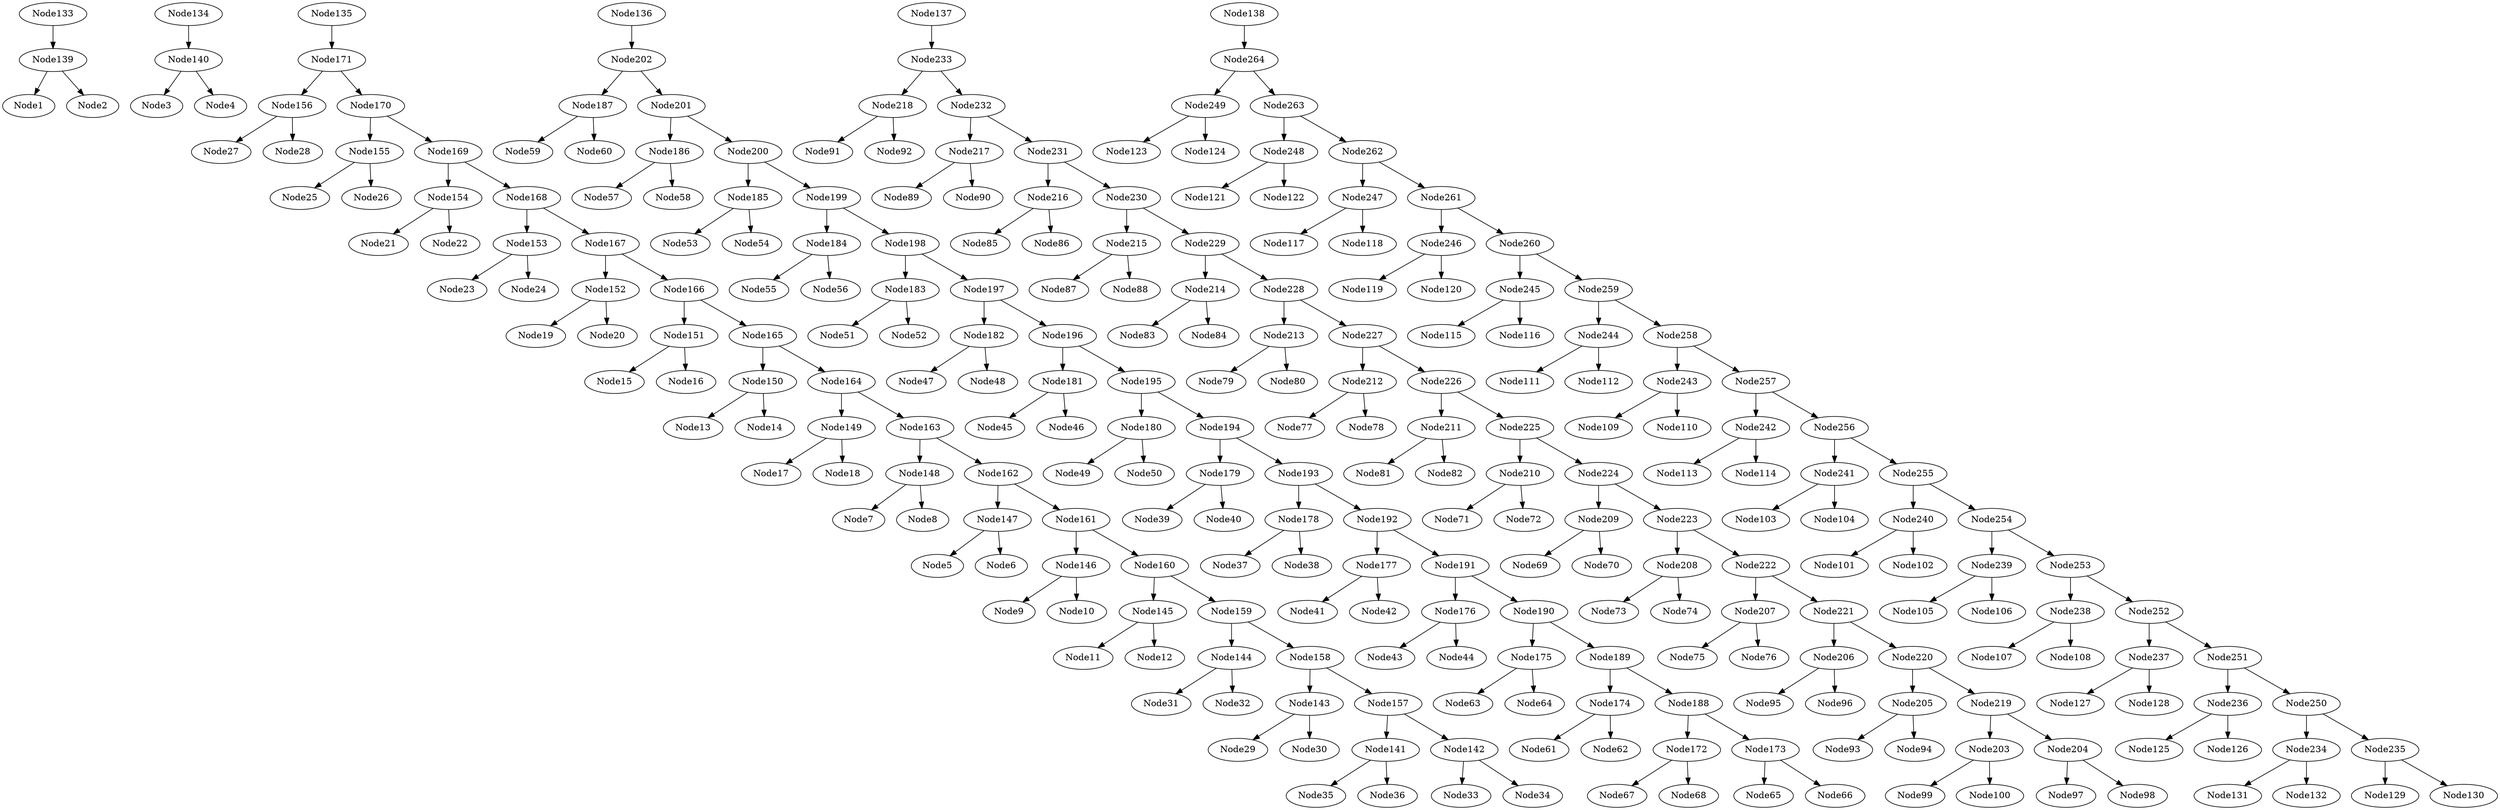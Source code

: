 # Network structure generated by ABC

digraph network {

Node133 -> Node139 [style = solid];
Node134 -> Node140 [style = solid];
Node135 -> Node171 [style = solid];
Node136 -> Node202 [style = solid];
Node137 -> Node233 [style = solid];
Node138 -> Node264 [style = solid];
Node139 -> Node1 [style = solid];
Node139 -> Node2 [style = solid];
Node140 -> Node3 [style = solid];
Node140 -> Node4 [style = solid];
Node141 -> Node35 [style = solid];
Node141 -> Node36 [style = solid];
Node142 -> Node33 [style = solid];
Node142 -> Node34 [style = solid];
Node143 -> Node29 [style = solid];
Node143 -> Node30 [style = solid];
Node144 -> Node31 [style = solid];
Node144 -> Node32 [style = solid];
Node145 -> Node11 [style = solid];
Node145 -> Node12 [style = solid];
Node146 -> Node9 [style = solid];
Node146 -> Node10 [style = solid];
Node147 -> Node5 [style = solid];
Node147 -> Node6 [style = solid];
Node148 -> Node7 [style = solid];
Node148 -> Node8 [style = solid];
Node149 -> Node17 [style = solid];
Node149 -> Node18 [style = solid];
Node150 -> Node13 [style = solid];
Node150 -> Node14 [style = solid];
Node151 -> Node15 [style = solid];
Node151 -> Node16 [style = solid];
Node152 -> Node19 [style = solid];
Node152 -> Node20 [style = solid];
Node153 -> Node23 [style = solid];
Node153 -> Node24 [style = solid];
Node154 -> Node21 [style = solid];
Node154 -> Node22 [style = solid];
Node155 -> Node25 [style = solid];
Node155 -> Node26 [style = solid];
Node156 -> Node27 [style = solid];
Node156 -> Node28 [style = solid];
Node157 -> Node141 [style = solid];
Node157 -> Node142 [style = solid];
Node158 -> Node143 [style = solid];
Node158 -> Node157 [style = solid];
Node159 -> Node144 [style = solid];
Node159 -> Node158 [style = solid];
Node160 -> Node145 [style = solid];
Node160 -> Node159 [style = solid];
Node161 -> Node146 [style = solid];
Node161 -> Node160 [style = solid];
Node162 -> Node147 [style = solid];
Node162 -> Node161 [style = solid];
Node163 -> Node148 [style = solid];
Node163 -> Node162 [style = solid];
Node164 -> Node149 [style = solid];
Node164 -> Node163 [style = solid];
Node165 -> Node150 [style = solid];
Node165 -> Node164 [style = solid];
Node166 -> Node151 [style = solid];
Node166 -> Node165 [style = solid];
Node167 -> Node152 [style = solid];
Node167 -> Node166 [style = solid];
Node168 -> Node153 [style = solid];
Node168 -> Node167 [style = solid];
Node169 -> Node154 [style = solid];
Node169 -> Node168 [style = solid];
Node170 -> Node155 [style = solid];
Node170 -> Node169 [style = solid];
Node171 -> Node156 [style = solid];
Node171 -> Node170 [style = solid];
Node172 -> Node67 [style = solid];
Node172 -> Node68 [style = solid];
Node173 -> Node65 [style = solid];
Node173 -> Node66 [style = solid];
Node174 -> Node61 [style = solid];
Node174 -> Node62 [style = solid];
Node175 -> Node63 [style = solid];
Node175 -> Node64 [style = solid];
Node176 -> Node43 [style = solid];
Node176 -> Node44 [style = solid];
Node177 -> Node41 [style = solid];
Node177 -> Node42 [style = solid];
Node178 -> Node37 [style = solid];
Node178 -> Node38 [style = solid];
Node179 -> Node39 [style = solid];
Node179 -> Node40 [style = solid];
Node180 -> Node49 [style = solid];
Node180 -> Node50 [style = solid];
Node181 -> Node45 [style = solid];
Node181 -> Node46 [style = solid];
Node182 -> Node47 [style = solid];
Node182 -> Node48 [style = solid];
Node183 -> Node51 [style = solid];
Node183 -> Node52 [style = solid];
Node184 -> Node55 [style = solid];
Node184 -> Node56 [style = solid];
Node185 -> Node53 [style = solid];
Node185 -> Node54 [style = solid];
Node186 -> Node57 [style = solid];
Node186 -> Node58 [style = solid];
Node187 -> Node59 [style = solid];
Node187 -> Node60 [style = solid];
Node188 -> Node172 [style = solid];
Node188 -> Node173 [style = solid];
Node189 -> Node174 [style = solid];
Node189 -> Node188 [style = solid];
Node190 -> Node175 [style = solid];
Node190 -> Node189 [style = solid];
Node191 -> Node176 [style = solid];
Node191 -> Node190 [style = solid];
Node192 -> Node177 [style = solid];
Node192 -> Node191 [style = solid];
Node193 -> Node178 [style = solid];
Node193 -> Node192 [style = solid];
Node194 -> Node179 [style = solid];
Node194 -> Node193 [style = solid];
Node195 -> Node180 [style = solid];
Node195 -> Node194 [style = solid];
Node196 -> Node181 [style = solid];
Node196 -> Node195 [style = solid];
Node197 -> Node182 [style = solid];
Node197 -> Node196 [style = solid];
Node198 -> Node183 [style = solid];
Node198 -> Node197 [style = solid];
Node199 -> Node184 [style = solid];
Node199 -> Node198 [style = solid];
Node200 -> Node185 [style = solid];
Node200 -> Node199 [style = solid];
Node201 -> Node186 [style = solid];
Node201 -> Node200 [style = solid];
Node202 -> Node187 [style = solid];
Node202 -> Node201 [style = solid];
Node203 -> Node99 [style = solid];
Node203 -> Node100 [style = solid];
Node204 -> Node97 [style = solid];
Node204 -> Node98 [style = solid];
Node205 -> Node93 [style = solid];
Node205 -> Node94 [style = solid];
Node206 -> Node95 [style = solid];
Node206 -> Node96 [style = solid];
Node207 -> Node75 [style = solid];
Node207 -> Node76 [style = solid];
Node208 -> Node73 [style = solid];
Node208 -> Node74 [style = solid];
Node209 -> Node69 [style = solid];
Node209 -> Node70 [style = solid];
Node210 -> Node71 [style = solid];
Node210 -> Node72 [style = solid];
Node211 -> Node81 [style = solid];
Node211 -> Node82 [style = solid];
Node212 -> Node77 [style = solid];
Node212 -> Node78 [style = solid];
Node213 -> Node79 [style = solid];
Node213 -> Node80 [style = solid];
Node214 -> Node83 [style = solid];
Node214 -> Node84 [style = solid];
Node215 -> Node87 [style = solid];
Node215 -> Node88 [style = solid];
Node216 -> Node85 [style = solid];
Node216 -> Node86 [style = solid];
Node217 -> Node89 [style = solid];
Node217 -> Node90 [style = solid];
Node218 -> Node91 [style = solid];
Node218 -> Node92 [style = solid];
Node219 -> Node203 [style = solid];
Node219 -> Node204 [style = solid];
Node220 -> Node205 [style = solid];
Node220 -> Node219 [style = solid];
Node221 -> Node206 [style = solid];
Node221 -> Node220 [style = solid];
Node222 -> Node207 [style = solid];
Node222 -> Node221 [style = solid];
Node223 -> Node208 [style = solid];
Node223 -> Node222 [style = solid];
Node224 -> Node209 [style = solid];
Node224 -> Node223 [style = solid];
Node225 -> Node210 [style = solid];
Node225 -> Node224 [style = solid];
Node226 -> Node211 [style = solid];
Node226 -> Node225 [style = solid];
Node227 -> Node212 [style = solid];
Node227 -> Node226 [style = solid];
Node228 -> Node213 [style = solid];
Node228 -> Node227 [style = solid];
Node229 -> Node214 [style = solid];
Node229 -> Node228 [style = solid];
Node230 -> Node215 [style = solid];
Node230 -> Node229 [style = solid];
Node231 -> Node216 [style = solid];
Node231 -> Node230 [style = solid];
Node232 -> Node217 [style = solid];
Node232 -> Node231 [style = solid];
Node233 -> Node218 [style = solid];
Node233 -> Node232 [style = solid];
Node234 -> Node131 [style = solid];
Node234 -> Node132 [style = solid];
Node235 -> Node129 [style = solid];
Node235 -> Node130 [style = solid];
Node236 -> Node125 [style = solid];
Node236 -> Node126 [style = solid];
Node237 -> Node127 [style = solid];
Node237 -> Node128 [style = solid];
Node238 -> Node107 [style = solid];
Node238 -> Node108 [style = solid];
Node239 -> Node105 [style = solid];
Node239 -> Node106 [style = solid];
Node240 -> Node101 [style = solid];
Node240 -> Node102 [style = solid];
Node241 -> Node103 [style = solid];
Node241 -> Node104 [style = solid];
Node242 -> Node113 [style = solid];
Node242 -> Node114 [style = solid];
Node243 -> Node109 [style = solid];
Node243 -> Node110 [style = solid];
Node244 -> Node111 [style = solid];
Node244 -> Node112 [style = solid];
Node245 -> Node115 [style = solid];
Node245 -> Node116 [style = solid];
Node246 -> Node119 [style = solid];
Node246 -> Node120 [style = solid];
Node247 -> Node117 [style = solid];
Node247 -> Node118 [style = solid];
Node248 -> Node121 [style = solid];
Node248 -> Node122 [style = solid];
Node249 -> Node123 [style = solid];
Node249 -> Node124 [style = solid];
Node250 -> Node234 [style = solid];
Node250 -> Node235 [style = solid];
Node251 -> Node236 [style = solid];
Node251 -> Node250 [style = solid];
Node252 -> Node237 [style = solid];
Node252 -> Node251 [style = solid];
Node253 -> Node238 [style = solid];
Node253 -> Node252 [style = solid];
Node254 -> Node239 [style = solid];
Node254 -> Node253 [style = solid];
Node255 -> Node240 [style = solid];
Node255 -> Node254 [style = solid];
Node256 -> Node241 [style = solid];
Node256 -> Node255 [style = solid];
Node257 -> Node242 [style = solid];
Node257 -> Node256 [style = solid];
Node258 -> Node243 [style = solid];
Node258 -> Node257 [style = solid];
Node259 -> Node244 [style = solid];
Node259 -> Node258 [style = solid];
Node260 -> Node245 [style = solid];
Node260 -> Node259 [style = solid];
Node261 -> Node246 [style = solid];
Node261 -> Node260 [style = solid];
Node262 -> Node247 [style = solid];
Node262 -> Node261 [style = solid];
Node263 -> Node248 [style = solid];
Node263 -> Node262 [style = solid];
Node264 -> Node249 [style = solid];
Node264 -> Node263 [style = solid];
}


